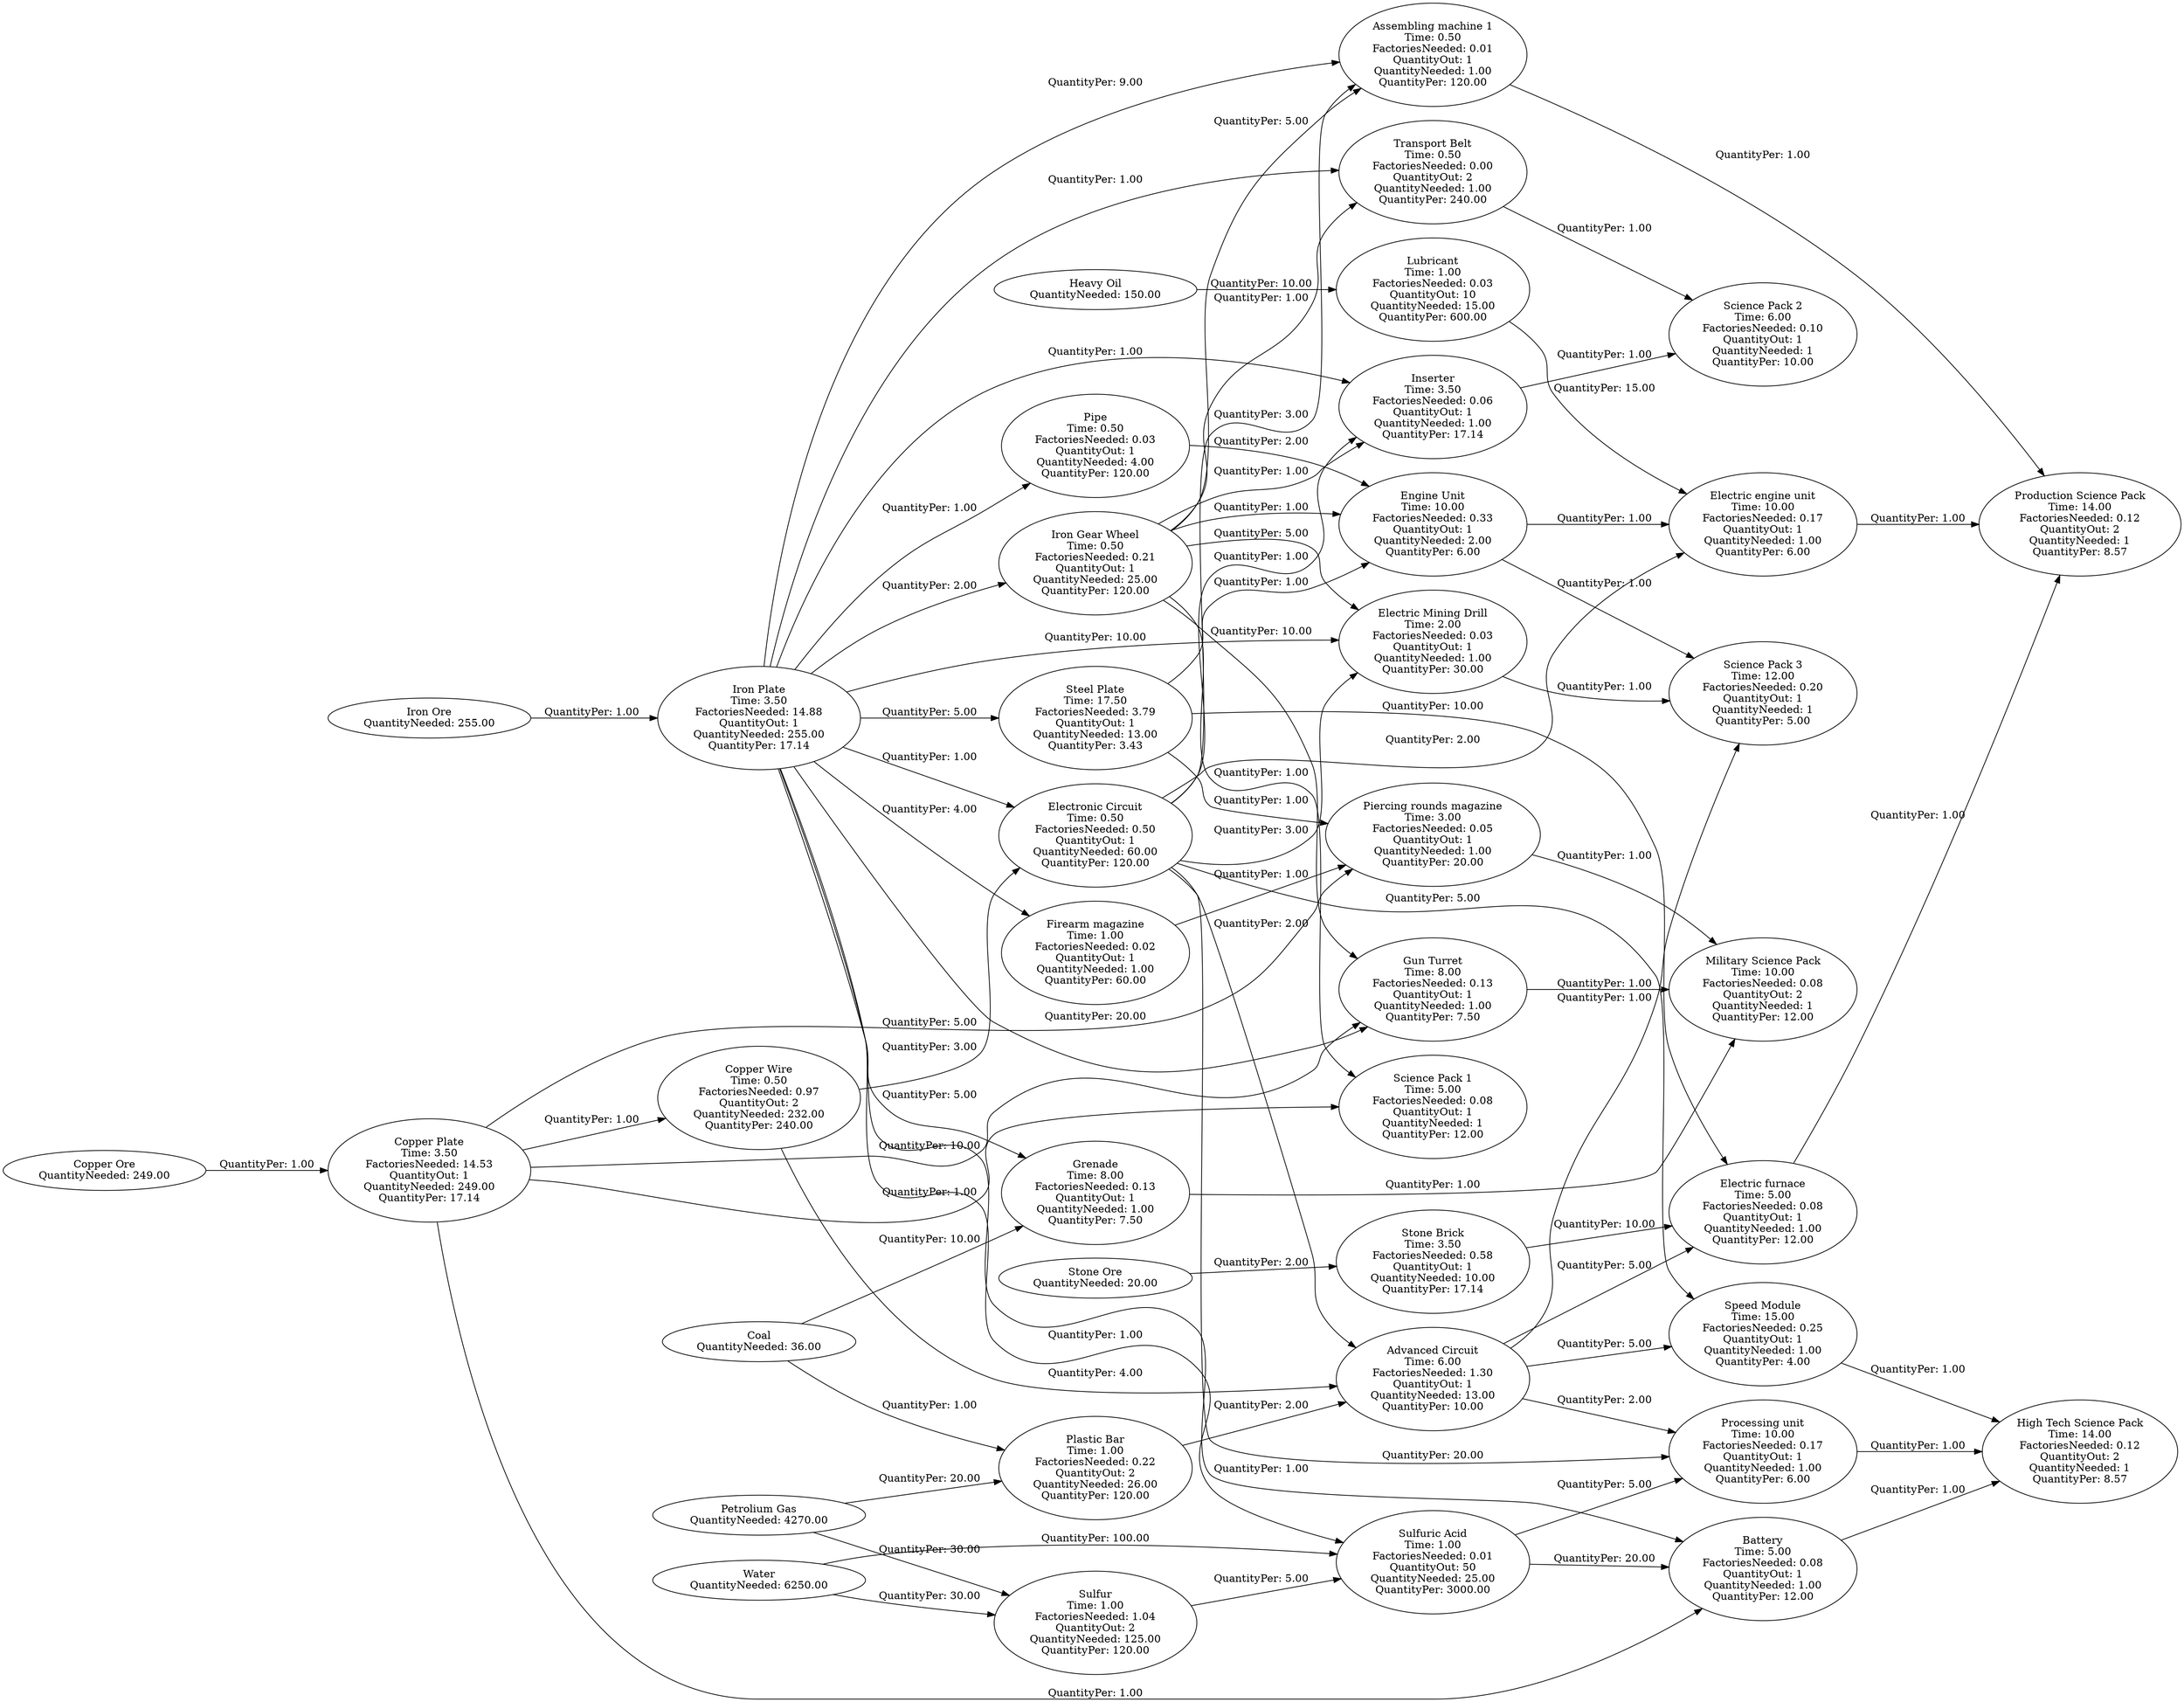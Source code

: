 strict digraph "" {
rankdir=LR;
"Stone Brick" [FactoriesNeeded="0.5833333333333333", QuantityNeeded="10.0", QuantityOut=1, QuantityPer="17.142857142857142", Time="3.5", label="Stone Brick\nTime: 3.50\nFactoriesNeeded: 0.58\nQuantityOut: 1\nQuantityNeeded: 10.00\nQuantityPer: 17.14\n"];
"Iron Ore" [QuantityNeeded="255.0", label="Iron Ore\nQuantityNeeded: 255.00\n"];
"Speed Module" [FactoriesNeeded="0.25", QuantityNeeded="1.0", QuantityOut=1, QuantityPer="4.0", Time="15.0", label="Speed Module\nTime: 15.00\nFactoriesNeeded: 0.25\nQuantityOut: 1\nQuantityNeeded: 1.00\nQuantityPer: 4.00\n"];
Battery [FactoriesNeeded="0.08333333333333333", QuantityNeeded="1.0", QuantityOut=1, QuantityPer="12.0", Time="5.0", label="Battery\nTime: 5.00\nFactoriesNeeded: 0.08\nQuantityOut: 1\nQuantityNeeded: 1.00\nQuantityPer: 12.00\n"];
"Steel Plate" [FactoriesNeeded="3.7916666666666665", QuantityNeeded="13.0", QuantityOut=1, QuantityPer="3.4285714285714284", Time="17.5", label="Steel Plate\nTime: 17.50\nFactoriesNeeded: 3.79\nQuantityOut: 1\nQuantityNeeded: 13.00\nQuantityPer: 3.43\n"];
"Electronic Circuit" [FactoriesNeeded="0.5", QuantityNeeded="60.0", QuantityOut=1, QuantityPer="120.0", Time="0.5", label="Electronic Circuit\nTime: 0.50\nFactoriesNeeded: 0.50\nQuantityOut: 1\nQuantityNeeded: 60.00\nQuantityPer: 120.00\n"];
"Copper Wire" [FactoriesNeeded="0.9666666666666666", QuantityNeeded="232.0", QuantityOut=2, QuantityPer="240.0", Time="0.5", label="Copper Wire\nTime: 0.50\nFactoriesNeeded: 0.97\nQuantityOut: 2\nQuantityNeeded: 232.00\nQuantityPer: 240.00\n"];
"Copper Ore" [QuantityNeeded="249.0", label="Copper Ore\nQuantityNeeded: 249.00\n"];
"Electric furnace" [FactoriesNeeded="0.08333333333333333", QuantityNeeded="1.0", QuantityOut=1, QuantityPer="12.0", Time="5.0", label="Electric furnace\nTime: 5.00\nFactoriesNeeded: 0.08\nQuantityOut: 1\nQuantityNeeded: 1.00\nQuantityPer: 12.00\n"];
Inserter [FactoriesNeeded="0.058333333333333334", QuantityNeeded="1.0", QuantityOut=1, QuantityPer="17.142857142857142", Time="3.5", label="Inserter\nTime: 3.50\nFactoriesNeeded: 0.06\nQuantityOut: 1\nQuantityNeeded: 1.00\nQuantityPer: 17.14\n"];
Grenade [FactoriesNeeded="0.13333333333333333", QuantityNeeded="1.0", QuantityOut=1, QuantityPer="7.5", Time="8.0", label="Grenade\nTime: 8.00\nFactoriesNeeded: 0.13\nQuantityOut: 1\nQuantityNeeded: 1.00\nQuantityPer: 7.50\n"];
Sulfur [FactoriesNeeded="1.0416666666666667", QuantityNeeded="125.0", QuantityOut=2, QuantityPer="120.0", Time="1.0", label="Sulfur\nTime: 1.00\nFactoriesNeeded: 1.04\nQuantityOut: 2\nQuantityNeeded: 125.00\nQuantityPer: 120.00\n"];
"Electric Mining Drill" [FactoriesNeeded="0.03333333333333333", QuantityNeeded="1.0", QuantityOut=1, QuantityPer="30.0", Time="2.0", label="Electric Mining Drill\nTime: 2.00\nFactoriesNeeded: 0.03\nQuantityOut: 1\nQuantityNeeded: 1.00\nQuantityPer: 30.00\n"];
"Sulfuric Acid" [FactoriesNeeded="0.008333333333333333", QuantityNeeded="25.0", QuantityOut=50, QuantityPer="3000.0", Time="1.0", label="Sulfuric Acid\nTime: 1.00\nFactoriesNeeded: 0.01\nQuantityOut: 50\nQuantityNeeded: 25.00\nQuantityPer: 3000.00\n"];
Lubricant [FactoriesNeeded="0.025", QuantityNeeded="15.0", QuantityOut=10, QuantityPer="600.0", Time="1.0", label="Lubricant\nTime: 1.00\nFactoriesNeeded: 0.03\nQuantityOut: 10\nQuantityNeeded: 15.00\nQuantityPer: 600.00\n"];
"Transport Belt" [FactoriesNeeded="0.004166666666666667", QuantityNeeded="1.0", QuantityOut=2, QuantityPer="240.0", Time="0.5", label="Transport Belt\nTime: 0.50\nFactoriesNeeded: 0.00\nQuantityOut: 2\nQuantityNeeded: 1.00\nQuantityPer: 240.00\n"];
"Assembling machine 1" [FactoriesNeeded="0.008333333333333333", QuantityNeeded="1.0", QuantityOut=1, QuantityPer="120.0", Time="0.5", label="Assembling machine 1\nTime: 0.50\nFactoriesNeeded: 0.01\nQuantityOut: 1\nQuantityNeeded: 1.00\nQuantityPer: 120.00\n"];
"Electric engine unit" [FactoriesNeeded="0.16666666666666666", QuantityNeeded="1.0", QuantityOut=1, QuantityPer="6.0", Time="10.0", label="Electric engine unit\nTime: 10.00\nFactoriesNeeded: 0.17\nQuantityOut: 1\nQuantityNeeded: 1.00\nQuantityPer: 6.00\n"];
"Iron Plate" [FactoriesNeeded="14.875", QuantityNeeded="255.0", QuantityOut=1, QuantityPer="17.142857142857142", Time="3.5", label="Iron Plate\nTime: 3.50\nFactoriesNeeded: 14.88\nQuantityOut: 1\nQuantityNeeded: 255.00\nQuantityPer: 17.14\n"];
"Science Pack 2" [FactoriesNeeded="0.1", QuantityNeeded=1, QuantityOut=1, QuantityPer="10.0", Time="6.0", label="Science Pack 2\nTime: 6.00\nFactoriesNeeded: 0.10\nQuantityOut: 1\nQuantityNeeded: 1\nQuantityPer: 10.00\n"];
Coal [QuantityNeeded="36.0", label="Coal\nQuantityNeeded: 36.00\n"];
"Gun Turret" [FactoriesNeeded="0.13333333333333333", QuantityNeeded="1.0", QuantityOut=1, QuantityPer="7.5", Time="8.0", label="Gun Turret\nTime: 8.00\nFactoriesNeeded: 0.13\nQuantityOut: 1\nQuantityNeeded: 1.00\nQuantityPer: 7.50\n"];
"Stone Ore" [QuantityNeeded="20.0", label="Stone Ore\nQuantityNeeded: 20.00\n"];
"Production Science Pack" [FactoriesNeeded="0.11666666666666667", QuantityNeeded=1, QuantityOut=2, QuantityPer="8.571428571428571", Time="14.0", label="Production Science Pack\nTime: 14.00\nFactoriesNeeded: 0.12\nQuantityOut: 2\nQuantityNeeded: 1\nQuantityPer: 8.57\n"];
"Iron Gear Wheel" [FactoriesNeeded="0.20833333333333334", QuantityNeeded="25.0", QuantityOut=1, QuantityPer="120.0", Time="0.5", label="Iron Gear Wheel\nTime: 0.50\nFactoriesNeeded: 0.21\nQuantityOut: 1\nQuantityNeeded: 25.00\nQuantityPer: 120.00\n"];
"High Tech Science Pack" [FactoriesNeeded="0.11666666666666667", QuantityNeeded=1, QuantityOut=2, QuantityPer="8.571428571428571", Time="14.0", label="High Tech Science Pack\nTime: 14.00\nFactoriesNeeded: 0.12\nQuantityOut: 2\nQuantityNeeded: 1\nQuantityPer: 8.57\n"];
"Firearm magazine" [FactoriesNeeded="0.016666666666666666", QuantityNeeded="1.0", QuantityOut=1, QuantityPer="60.0", Time="1.0", label="Firearm magazine\nTime: 1.00\nFactoriesNeeded: 0.02\nQuantityOut: 1\nQuantityNeeded: 1.00\nQuantityPer: 60.00\n"];
"Petrolium Gas" [QuantityNeeded="4270.0", label="Petrolium Gas\nQuantityNeeded: 4270.00\n"];
"Piercing rounds magazine" [FactoriesNeeded="0.05", QuantityNeeded="1.0", QuantityOut=1, QuantityPer="20.0", Time="3.0", label="Piercing rounds magazine\nTime: 3.00\nFactoriesNeeded: 0.05\nQuantityOut: 1\nQuantityNeeded: 1.00\nQuantityPer: 20.00\n"];
"Plastic Bar" [FactoriesNeeded="0.21666666666666665", QuantityNeeded="26.0", QuantityOut=2, QuantityPer="120.0", Time="1.0", label="Plastic Bar\nTime: 1.00\nFactoriesNeeded: 0.22\nQuantityOut: 2\nQuantityNeeded: 26.00\nQuantityPer: 120.00\n"];
"Heavy Oil" [QuantityNeeded="150.0", label="Heavy Oil\nQuantityNeeded: 150.00\n"];
"Science Pack 1" [FactoriesNeeded="0.08333333333333333", QuantityNeeded=1, QuantityOut=1, QuantityPer="12.0", Time="5.0", label="Science Pack 1\nTime: 5.00\nFactoriesNeeded: 0.08\nQuantityOut: 1\nQuantityNeeded: 1\nQuantityPer: 12.00\n"];
Water [QuantityNeeded="6250.0", label="Water\nQuantityNeeded: 6250.00\n"];
"Science Pack 3" [FactoriesNeeded="0.2", QuantityNeeded=1, QuantityOut=1, QuantityPer="5.0", Time="12.0", label="Science Pack 3\nTime: 12.00\nFactoriesNeeded: 0.20\nQuantityOut: 1\nQuantityNeeded: 1\nQuantityPer: 5.00\n"];
"Military Science Pack" [FactoriesNeeded="0.08333333333333333", QuantityNeeded=1, QuantityOut=2, QuantityPer="12.0", Time="10.0", label="Military Science Pack\nTime: 10.00\nFactoriesNeeded: 0.08\nQuantityOut: 2\nQuantityNeeded: 1\nQuantityPer: 12.00\n"];
Pipe [FactoriesNeeded="0.03333333333333333", QuantityNeeded="4.0", QuantityOut=1, QuantityPer="120.0", Time="0.5", label="Pipe\nTime: 0.50\nFactoriesNeeded: 0.03\nQuantityOut: 1\nQuantityNeeded: 4.00\nQuantityPer: 120.00\n"];
"Processing unit" [FactoriesNeeded="0.16666666666666666", QuantityNeeded="1.0", QuantityOut=1, QuantityPer="6.0", Time="10.0", label="Processing unit\nTime: 10.00\nFactoriesNeeded: 0.17\nQuantityOut: 1\nQuantityNeeded: 1.00\nQuantityPer: 6.00\n"];
"Advanced Circuit" [FactoriesNeeded="1.2999999999999998", QuantityNeeded="13.0", QuantityOut=1, QuantityPer="10.0", Time="6.0", label="Advanced Circuit\nTime: 6.00\nFactoriesNeeded: 1.30\nQuantityOut: 1\nQuantityNeeded: 13.00\nQuantityPer: 10.00\n"];
"Copper Plate" [FactoriesNeeded="14.525000000000002", QuantityNeeded="249.0", QuantityOut=1, QuantityPer="17.142857142857142", Time="3.5", label="Copper Plate\nTime: 3.50\nFactoriesNeeded: 14.53\nQuantityOut: 1\nQuantityNeeded: 249.00\nQuantityPer: 17.14\n"];
"Engine Unit" [FactoriesNeeded="0.3333333333333333", QuantityNeeded="2.0", QuantityOut=1, QuantityPer="6.0", Time="10.0", label="Engine Unit\nTime: 10.00\nFactoriesNeeded: 0.33\nQuantityOut: 1\nQuantityNeeded: 2.00\nQuantityPer: 6.00\n"];
"Stone Brick" -> "Electric furnace"  [QuantityPer="10.0", label="QuantityPer: 10.00\n"];
"Iron Ore" -> "Iron Plate"  [QuantityPer="1.0", label="QuantityPer: 1.00\n"];
"Speed Module" -> "High Tech Science Pack"  [QuantityPer="1.0", label="QuantityPer: 1.00\n"];
Battery -> "High Tech Science Pack"  [QuantityPer="1.0", label="QuantityPer: 1.00\n"];
"Steel Plate" -> "Engine Unit"  [QuantityPer="1.0", label="QuantityPer: 1.00\n"];
"Steel Plate" -> "Electric furnace"  [QuantityPer="10.0", label="QuantityPer: 10.00\n"];
"Steel Plate" -> "Piercing rounds magazine"  [QuantityPer="1.0", label="QuantityPer: 1.00\n"];
"Electronic Circuit" -> Inserter  [QuantityPer="1.0", label="QuantityPer: 1.00\n"];
"Electronic Circuit" -> "Speed Module"  [QuantityPer="5.0", label="QuantityPer: 5.00\n"];
"Electronic Circuit" -> "Electric Mining Drill"  [QuantityPer="3.0", label="QuantityPer: 3.00\n"];
"Electronic Circuit" -> "Processing unit"  [QuantityPer="20.0", label="QuantityPer: 20.00\n"];
"Electronic Circuit" -> "Advanced Circuit"  [QuantityPer="2.0", label="QuantityPer: 2.00\n"];
"Electronic Circuit" -> "Assembling machine 1"  [QuantityPer="3.0", label="QuantityPer: 3.00\n"];
"Electronic Circuit" -> "Electric engine unit"  [QuantityPer="2.0", label="QuantityPer: 2.00\n"];
"Copper Wire" -> "Advanced Circuit"  [QuantityPer="4.0", label="QuantityPer: 4.00\n"];
"Copper Wire" -> "Electronic Circuit"  [QuantityPer="3.0", label="QuantityPer: 3.00\n"];
"Copper Ore" -> "Copper Plate"  [QuantityPer="1.0", label="QuantityPer: 1.00\n"];
"Electric furnace" -> "Production Science Pack"  [QuantityPer="1.0", label="QuantityPer: 1.00\n"];
Inserter -> "Science Pack 2"  [QuantityPer="1.0", label="QuantityPer: 1.00\n"];
Grenade -> "Military Science Pack"  [QuantityPer="1.0", label="QuantityPer: 1.00\n"];
Sulfur -> "Sulfuric Acid"  [QuantityPer="5.0", label="QuantityPer: 5.00\n"];
"Electric Mining Drill" -> "Science Pack 3"  [QuantityPer="1.0", label="QuantityPer: 1.00\n"];
"Sulfuric Acid" -> "Processing unit"  [QuantityPer="5.0", label="QuantityPer: 5.00\n"];
"Sulfuric Acid" -> Battery  [QuantityPer="20.0", label="QuantityPer: 20.00\n"];
Lubricant -> "Electric engine unit"  [QuantityPer="15.0", label="QuantityPer: 15.00\n"];
"Transport Belt" -> "Science Pack 2"  [QuantityPer="1.0", label="QuantityPer: 1.00\n"];
"Assembling machine 1" -> "Production Science Pack"  [QuantityPer="1.0", label="QuantityPer: 1.00\n"];
"Electric engine unit" -> "Production Science Pack"  [QuantityPer="1.0", label="QuantityPer: 1.00\n"];
"Iron Plate" -> "Iron Gear Wheel"  [QuantityPer="2.0", label="QuantityPer: 2.00\n"];
"Iron Plate" -> "Firearm magazine"  [QuantityPer="4.0", label="QuantityPer: 4.00\n"];
"Iron Plate" -> Pipe  [QuantityPer="1.0", label="QuantityPer: 1.00\n"];
"Iron Plate" -> "Electronic Circuit"  [QuantityPer="1.0", label="QuantityPer: 1.00\n"];
"Iron Plate" -> "Electric Mining Drill"  [QuantityPer="10.0", label="QuantityPer: 10.00\n"];
"Iron Plate" -> Inserter  [QuantityPer="1.0", label="QuantityPer: 1.00\n"];
"Iron Plate" -> "Steel Plate"  [QuantityPer="5.0", label="QuantityPer: 5.00\n"];
"Iron Plate" -> Grenade  [QuantityPer="5.0", label="QuantityPer: 5.00\n"];
"Iron Plate" -> Battery  [QuantityPer="1.0", label="QuantityPer: 1.00\n"];
"Iron Plate" -> "Transport Belt"  [QuantityPer="1.0", label="QuantityPer: 1.00\n"];
"Iron Plate" -> "Sulfuric Acid"  [QuantityPer="1.0", label="QuantityPer: 1.00\n"];
"Iron Plate" -> "Assembling machine 1"  [QuantityPer="9.0", label="QuantityPer: 9.00\n"];
"Iron Plate" -> "Gun Turret"  [QuantityPer="20.0", label="QuantityPer: 20.00\n"];
Coal -> Grenade  [QuantityPer="10.0", label="QuantityPer: 10.00\n"];
Coal -> "Plastic Bar"  [QuantityPer="1.0", label="QuantityPer: 1.00\n"];
"Gun Turret" -> "Military Science Pack"  [QuantityPer="1.0", label="QuantityPer: 1.00\n"];
"Stone Ore" -> "Stone Brick"  [QuantityPer="2.0", label="QuantityPer: 2.00\n"];
"Iron Gear Wheel" -> Inserter  [QuantityPer="1.0", label="QuantityPer: 1.00\n"];
"Iron Gear Wheel" -> "Electric Mining Drill"  [QuantityPer="5.0", label="QuantityPer: 5.00\n"];
"Iron Gear Wheel" -> "Transport Belt"  [QuantityPer="1.0", label="QuantityPer: 1.00\n"];
"Iron Gear Wheel" -> "Assembling machine 1"  [QuantityPer="5.0", label="QuantityPer: 5.00\n"];
"Iron Gear Wheel" -> "Engine Unit"  [QuantityPer="1.0", label="QuantityPer: 1.00\n"];
"Iron Gear Wheel" -> "Gun Turret"  [QuantityPer="10.0", label="QuantityPer: 10.00\n"];
"Iron Gear Wheel" -> "Science Pack 1"  [QuantityPer="1.0", label="QuantityPer: 1.00\n"];
"Firearm magazine" -> "Piercing rounds magazine"  [QuantityPer="1.0", label="QuantityPer: 1.00\n"];
"Petrolium Gas" -> Sulfur  [QuantityPer="30.0", label="QuantityPer: 30.00\n"];
"Petrolium Gas" -> "Plastic Bar"  [QuantityPer="20.0", label="QuantityPer: 20.00\n"];
"Piercing rounds magazine" -> "Military Science Pack"  [QuantityPer="1.0", label="QuantityPer: 1.00\n"];
"Plastic Bar" -> "Advanced Circuit"  [QuantityPer="2.0", label="QuantityPer: 2.00\n"];
"Heavy Oil" -> Lubricant  [QuantityPer="10.0", label="QuantityPer: 10.00\n"];
Water -> "Sulfuric Acid"  [QuantityPer="100.0", label="QuantityPer: 100.00\n"];
Water -> Sulfur  [QuantityPer="30.0", label="QuantityPer: 30.00\n"];
Pipe -> "Engine Unit"  [QuantityPer="2.0", label="QuantityPer: 2.00\n"];
"Processing unit" -> "High Tech Science Pack"  [QuantityPer="1.0", label="QuantityPer: 1.00\n"];
"Advanced Circuit" -> "Processing unit"  [QuantityPer="2.0", label="QuantityPer: 2.00\n"];
"Advanced Circuit" -> "Speed Module"  [QuantityPer="5.0", label="QuantityPer: 5.00\n"];
"Advanced Circuit" -> "Science Pack 3"  [QuantityPer="1.0", label="QuantityPer: 1.00\n"];
"Advanced Circuit" -> "Electric furnace"  [QuantityPer="5.0", label="QuantityPer: 5.00\n"];
"Copper Plate" -> "Gun Turret"  [QuantityPer="10.0", label="QuantityPer: 10.00\n"];
"Copper Plate" -> "Copper Wire"  [QuantityPer="1.0", label="QuantityPer: 1.00\n"];
"Copper Plate" -> "Piercing rounds magazine"  [QuantityPer="5.0", label="QuantityPer: 5.00\n"];
"Copper Plate" -> Battery  [QuantityPer="1.0", label="QuantityPer: 1.00\n"];
"Copper Plate" -> "Science Pack 1"  [QuantityPer="1.0", label="QuantityPer: 1.00\n"];
"Engine Unit" -> "Science Pack 3"  [QuantityPer="1.0", label="QuantityPer: 1.00\n"];
"Engine Unit" -> "Electric engine unit"  [QuantityPer="1.0", label="QuantityPer: 1.00\n"];
}
